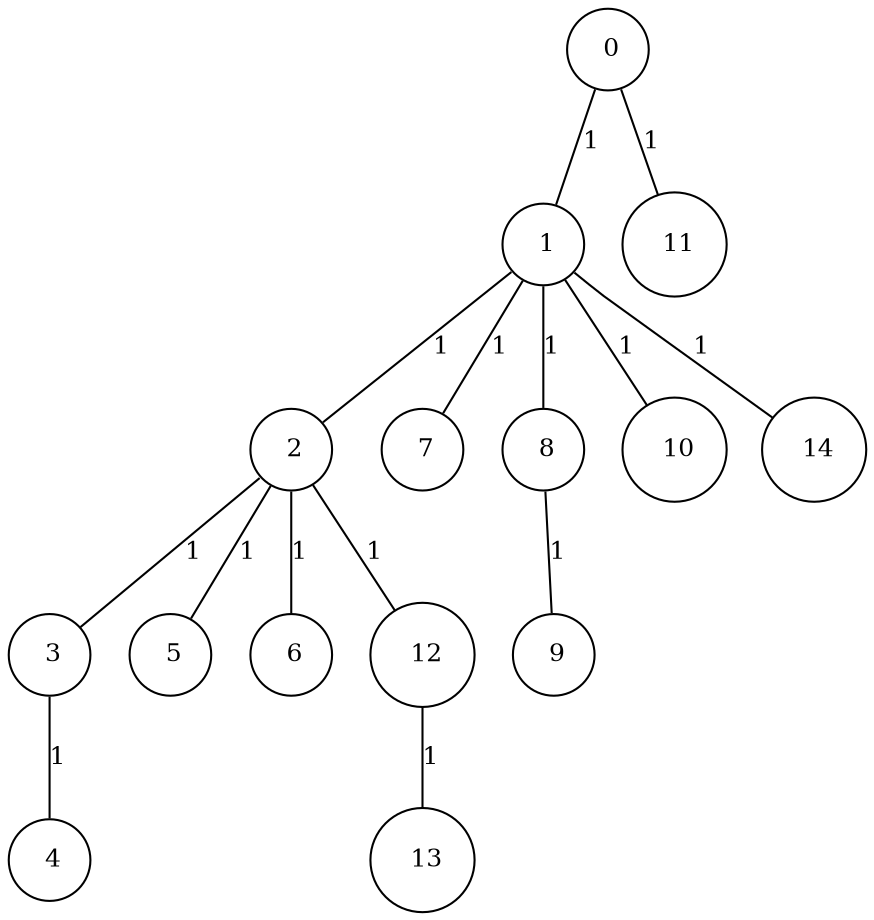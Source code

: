 graph G {
size="8.5,11;"
ratio = "expand;"
fixedsize="true;"
overlap="scale;"
node[shape=circle,width=.12,hight=.12,fontsize=12]
edge[fontsize=12]

0[label=" 0" color=black, pos="0.76496552,1.7713871!"];
1[label=" 1" color=black, pos="1.3209117,1.8607777!"];
2[label=" 2" color=black, pos="0.73766028,2.6131537!"];
3[label=" 3" color=black, pos="1.1427663,1.5851169!"];
4[label=" 4" color=black, pos="1.1324406,1.9402943!"];
5[label=" 5" color=black, pos="2.5776402,1.6350977!"];
6[label=" 6" color=black, pos="1.0731156,1.8770788!"];
7[label=" 7" color=black, pos="0.13653627,0.3650241!"];
8[label=" 8" color=black, pos="1.6043241,2.8523069!"];
9[label=" 9" color=black, pos="1.963793,0.13551081!"];
10[label=" 10" color=black, pos="0.1899052,0.051671111!"];
11[label=" 11" color=black, pos="2.9238949,0.45644689!"];
12[label=" 12" color=black, pos="1.4967399,1.9268193!"];
13[label=" 13" color=black, pos="1.7901727,2.362817!"];
14[label=" 14" color=black, pos="0.072471733,1.2007622!"];
0--1[label="1"]
0--11[label="1"]
1--2[label="1"]
1--7[label="1"]
1--8[label="1"]
1--10[label="1"]
1--14[label="1"]
2--3[label="1"]
2--5[label="1"]
2--6[label="1"]
2--12[label="1"]
3--4[label="1"]
8--9[label="1"]
12--13[label="1"]

}
